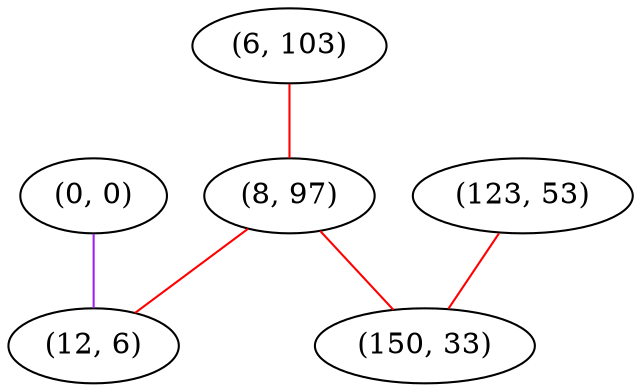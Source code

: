 graph "" {
"(0, 0)";
"(6, 103)";
"(123, 53)";
"(8, 97)";
"(12, 6)";
"(150, 33)";
"(0, 0)" -- "(12, 6)"  [color=purple, key=0, weight=4];
"(6, 103)" -- "(8, 97)"  [color=red, key=0, weight=1];
"(123, 53)" -- "(150, 33)"  [color=red, key=0, weight=1];
"(8, 97)" -- "(150, 33)"  [color=red, key=0, weight=1];
"(8, 97)" -- "(12, 6)"  [color=red, key=0, weight=1];
}
